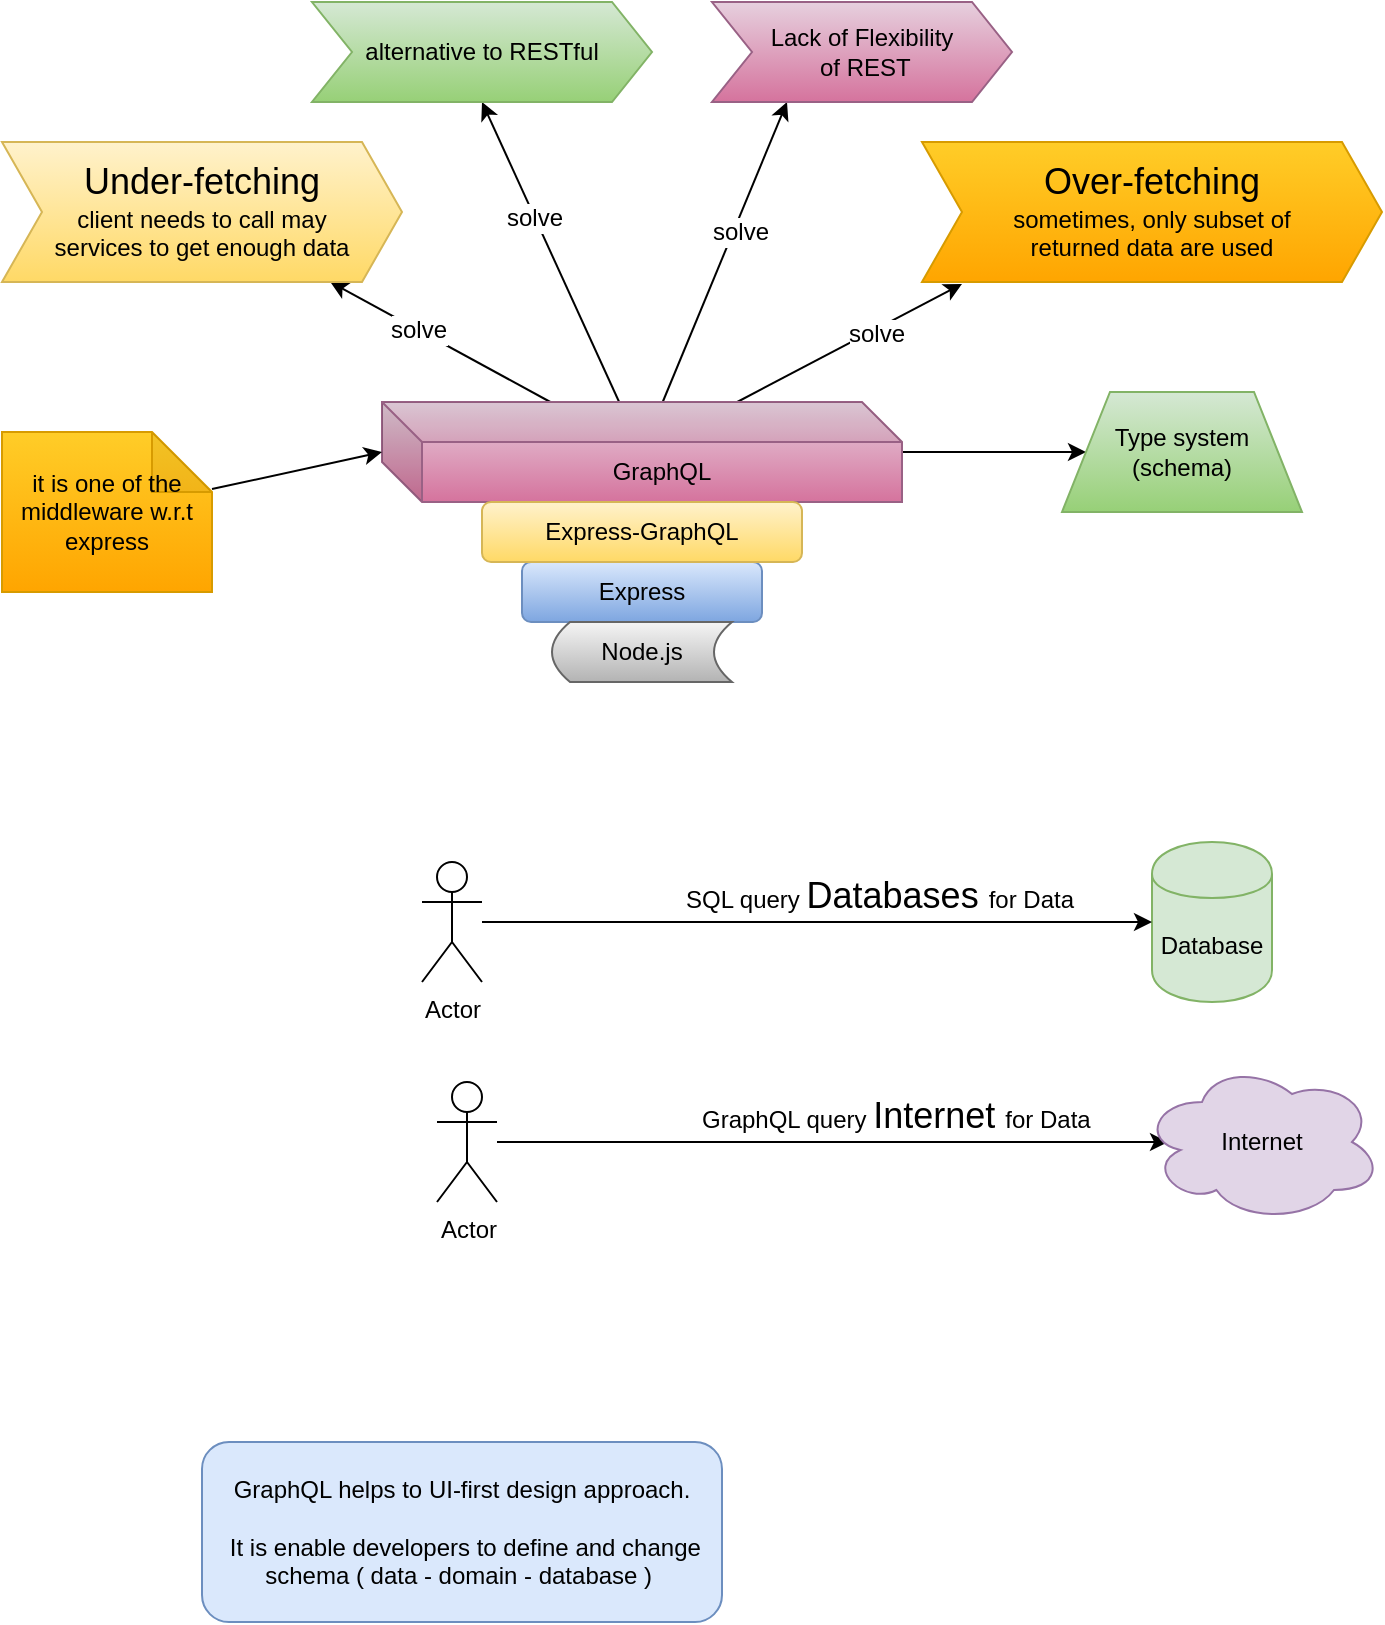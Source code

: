 <mxfile version="11.3.0" type="device" pages="1"><diagram id="Qoy6k9oD5Yo2G4-GYHYo" name="Page-1"><mxGraphModel dx="838" dy="480" grid="1" gridSize="10" guides="1" tooltips="1" connect="1" arrows="1" fold="1" page="1" pageScale="1" pageWidth="850" pageHeight="1100" math="0" shadow="0"><root><mxCell id="0"/><mxCell id="1" parent="0"/><mxCell id="6mEB8NatHu_p4w-Cchmi-1" value="Express" style="rounded=1;whiteSpace=wrap;html=1;gradientColor=#7ea6e0;fillColor=#dae8fc;strokeColor=#6c8ebf;" parent="1" vertex="1"><mxGeometry x="290" y="300" width="120" height="30" as="geometry"/></mxCell><mxCell id="6mEB8NatHu_p4w-Cchmi-10" style="edgeStyle=none;rounded=0;orthogonalLoop=1;jettySize=auto;html=1;entryX=0.087;entryY=1.014;entryDx=0;entryDy=0;entryPerimeter=0;" parent="1" source="6mEB8NatHu_p4w-Cchmi-2" target="6mEB8NatHu_p4w-Cchmi-8" edge="1"><mxGeometry relative="1" as="geometry"/></mxCell><mxCell id="6mEB8NatHu_p4w-Cchmi-11" value="solve" style="text;html=1;align=center;verticalAlign=middle;resizable=0;points=[];;labelBackgroundColor=#ffffff;" parent="6mEB8NatHu_p4w-Cchmi-10" vertex="1" connectable="0"><mxGeometry x="0.216" y="-2" relative="1" as="geometry"><mxPoint as="offset"/></mxGeometry></mxCell><mxCell id="6mEB8NatHu_p4w-Cchmi-12" style="edgeStyle=none;rounded=0;orthogonalLoop=1;jettySize=auto;html=1;" parent="1" source="6mEB8NatHu_p4w-Cchmi-2" target="6mEB8NatHu_p4w-Cchmi-7" edge="1"><mxGeometry relative="1" as="geometry"/></mxCell><mxCell id="6mEB8NatHu_p4w-Cchmi-17" value="solve" style="text;html=1;align=center;verticalAlign=middle;resizable=0;points=[];;labelBackgroundColor=#ffffff;" parent="6mEB8NatHu_p4w-Cchmi-12" vertex="1" connectable="0"><mxGeometry x="0.202" relative="1" as="geometry"><mxPoint as="offset"/></mxGeometry></mxCell><mxCell id="6mEB8NatHu_p4w-Cchmi-13" style="edgeStyle=none;rounded=0;orthogonalLoop=1;jettySize=auto;html=1;entryX=0.5;entryY=1;entryDx=0;entryDy=0;" parent="1" source="6mEB8NatHu_p4w-Cchmi-2" target="6mEB8NatHu_p4w-Cchmi-6" edge="1"><mxGeometry relative="1" as="geometry"/></mxCell><mxCell id="6mEB8NatHu_p4w-Cchmi-16" value="solve" style="text;html=1;align=center;verticalAlign=middle;resizable=0;points=[];;labelBackgroundColor=#ffffff;" parent="6mEB8NatHu_p4w-Cchmi-13" vertex="1" connectable="0"><mxGeometry x="0.231" y="1" relative="1" as="geometry"><mxPoint as="offset"/></mxGeometry></mxCell><mxCell id="6mEB8NatHu_p4w-Cchmi-14" style="edgeStyle=none;rounded=0;orthogonalLoop=1;jettySize=auto;html=1;entryX=0.25;entryY=1;entryDx=0;entryDy=0;" parent="1" source="6mEB8NatHu_p4w-Cchmi-2" target="6mEB8NatHu_p4w-Cchmi-5" edge="1"><mxGeometry relative="1" as="geometry"/></mxCell><mxCell id="6mEB8NatHu_p4w-Cchmi-15" value="solve" style="text;html=1;align=center;verticalAlign=middle;resizable=0;points=[];;labelBackgroundColor=#ffffff;" parent="6mEB8NatHu_p4w-Cchmi-14" vertex="1" connectable="0"><mxGeometry x="0.156" y="-3" relative="1" as="geometry"><mxPoint as="offset"/></mxGeometry></mxCell><mxCell id="6mEB8NatHu_p4w-Cchmi-20" style="edgeStyle=none;rounded=0;orthogonalLoop=1;jettySize=auto;html=1;entryX=0;entryY=0.5;entryDx=0;entryDy=0;" parent="1" source="6mEB8NatHu_p4w-Cchmi-2" target="6mEB8NatHu_p4w-Cchmi-19" edge="1"><mxGeometry relative="1" as="geometry"/></mxCell><mxCell id="6mEB8NatHu_p4w-Cchmi-2" value="GraphQL" style="shape=cube;whiteSpace=wrap;html=1;boundedLbl=1;backgroundOutline=1;darkOpacity=0.05;darkOpacity2=0.1;gradientColor=#d5739d;fillColor=#e6d0de;strokeColor=#996185;" parent="1" vertex="1"><mxGeometry x="220" y="220" width="260" height="50" as="geometry"/></mxCell><mxCell id="6mEB8NatHu_p4w-Cchmi-3" value="Express-GraphQL" style="rounded=1;whiteSpace=wrap;html=1;gradientColor=#ffd966;fillColor=#fff2cc;strokeColor=#d6b656;" parent="1" vertex="1"><mxGeometry x="270" y="270" width="160" height="30" as="geometry"/></mxCell><mxCell id="6mEB8NatHu_p4w-Cchmi-4" value="Node.js" style="shape=dataStorage;whiteSpace=wrap;html=1;gradientColor=#b3b3b3;fillColor=#f5f5f5;strokeColor=#666666;" parent="1" vertex="1"><mxGeometry x="305" y="330" width="90" height="30" as="geometry"/></mxCell><mxCell id="6mEB8NatHu_p4w-Cchmi-5" value="Lack of Flexibility&lt;br&gt;&amp;nbsp;of REST" style="shape=step;perimeter=stepPerimeter;whiteSpace=wrap;html=1;fixedSize=1;gradientColor=#d5739d;fillColor=#e6d0de;strokeColor=#996185;" parent="1" vertex="1"><mxGeometry x="385" y="20" width="150" height="50" as="geometry"/></mxCell><mxCell id="6mEB8NatHu_p4w-Cchmi-6" value="alternative to RESTful" style="shape=step;perimeter=stepPerimeter;whiteSpace=wrap;html=1;fixedSize=1;gradientColor=#97d077;fillColor=#d5e8d4;strokeColor=#82b366;" parent="1" vertex="1"><mxGeometry x="185" y="20" width="170" height="50" as="geometry"/></mxCell><mxCell id="6mEB8NatHu_p4w-Cchmi-7" value="&lt;font style=&quot;font-size: 18px&quot;&gt;Under-fetching&lt;/font&gt;&lt;br&gt;client needs to call may &lt;br&gt;services to get enough data" style="shape=step;perimeter=stepPerimeter;whiteSpace=wrap;html=1;fixedSize=1;gradientColor=#ffd966;fillColor=#fff2cc;strokeColor=#d6b656;" parent="1" vertex="1"><mxGeometry x="30" y="90" width="200" height="70" as="geometry"/></mxCell><mxCell id="6mEB8NatHu_p4w-Cchmi-8" value="&lt;font style=&quot;font-size: 18px&quot;&gt;Over-fetching&lt;/font&gt;&lt;br&gt;sometimes, only subset of &lt;br&gt;returned data are used" style="shape=step;perimeter=stepPerimeter;whiteSpace=wrap;html=1;fixedSize=1;gradientColor=#ffa500;fillColor=#ffcd28;strokeColor=#d79b00;" parent="1" vertex="1"><mxGeometry x="490" y="90" width="230" height="70" as="geometry"/></mxCell><mxCell id="6mEB8NatHu_p4w-Cchmi-18" style="edgeStyle=none;rounded=0;orthogonalLoop=1;jettySize=auto;html=1;entryX=0;entryY=0;entryDx=0;entryDy=25;entryPerimeter=0;" parent="1" source="6mEB8NatHu_p4w-Cchmi-9" target="6mEB8NatHu_p4w-Cchmi-2" edge="1"><mxGeometry relative="1" as="geometry"/></mxCell><mxCell id="6mEB8NatHu_p4w-Cchmi-9" value="it is one of the middleware w.r.t express" style="shape=note;whiteSpace=wrap;html=1;backgroundOutline=1;darkOpacity=0.05;gradientColor=#ffa500;fillColor=#ffcd28;strokeColor=#d79b00;" parent="1" vertex="1"><mxGeometry x="30" y="235" width="105" height="80" as="geometry"/></mxCell><mxCell id="6mEB8NatHu_p4w-Cchmi-19" value="Type system&lt;br&gt;(schema)" style="shape=trapezoid;perimeter=trapezoidPerimeter;whiteSpace=wrap;html=1;gradientColor=#97d077;fillColor=#d5e8d4;strokeColor=#82b366;" parent="1" vertex="1"><mxGeometry x="560" y="215" width="120" height="60" as="geometry"/></mxCell><mxCell id="Wznxpw6wHHNrPvQJA4Ma-1" value="Database" style="shape=cylinder;whiteSpace=wrap;html=1;boundedLbl=1;backgroundOutline=1;fillColor=#d5e8d4;strokeColor=#82b366;" parent="1" vertex="1"><mxGeometry x="605" y="440" width="60" height="80" as="geometry"/></mxCell><mxCell id="Wznxpw6wHHNrPvQJA4Ma-6" style="edgeStyle=orthogonalEdgeStyle;rounded=0;orthogonalLoop=1;jettySize=auto;html=1;entryX=0;entryY=0.5;entryDx=0;entryDy=0;" parent="1" source="Wznxpw6wHHNrPvQJA4Ma-2" target="Wznxpw6wHHNrPvQJA4Ma-1" edge="1"><mxGeometry relative="1" as="geometry"/></mxCell><mxCell id="Wznxpw6wHHNrPvQJA4Ma-2" value="Actor" style="shape=umlActor;verticalLabelPosition=bottom;labelBackgroundColor=#ffffff;verticalAlign=top;html=1;outlineConnect=0;" parent="1" vertex="1"><mxGeometry x="240" y="450" width="30" height="60" as="geometry"/></mxCell><mxCell id="Wznxpw6wHHNrPvQJA4Ma-7" value="SQL query &lt;font style=&quot;font-size: 18px&quot;&gt;Databases &lt;/font&gt;for Data" style="text;html=1;resizable=0;points=[];autosize=1;align=left;verticalAlign=top;spacingTop=-4;" parent="1" vertex="1"><mxGeometry x="370" y="454" width="210" height="20" as="geometry"/></mxCell><mxCell id="Wznxpw6wHHNrPvQJA4Ma-9" style="edgeStyle=orthogonalEdgeStyle;rounded=0;orthogonalLoop=1;jettySize=auto;html=1;entryX=0;entryY=0.5;entryDx=0;entryDy=0;" parent="1" source="Wznxpw6wHHNrPvQJA4Ma-10" edge="1"><mxGeometry relative="1" as="geometry"><mxPoint x="613" y="590" as="targetPoint"/></mxGeometry></mxCell><mxCell id="Wznxpw6wHHNrPvQJA4Ma-10" value="Actor" style="shape=umlActor;verticalLabelPosition=bottom;labelBackgroundColor=#ffffff;verticalAlign=top;html=1;outlineConnect=0;" parent="1" vertex="1"><mxGeometry x="247.5" y="560" width="30" height="60" as="geometry"/></mxCell><mxCell id="Wznxpw6wHHNrPvQJA4Ma-11" value="GraphQL query &lt;font style=&quot;font-size: 18px&quot;&gt;Internet &lt;/font&gt;for Data" style="text;html=1;resizable=0;points=[];autosize=1;align=left;verticalAlign=top;spacingTop=-4;" parent="1" vertex="1"><mxGeometry x="377.5" y="564" width="210" height="20" as="geometry"/></mxCell><mxCell id="Wznxpw6wHHNrPvQJA4Ma-12" value="Internet" style="ellipse;shape=cloud;whiteSpace=wrap;html=1;fillColor=#e1d5e7;strokeColor=#9673a6;" parent="1" vertex="1"><mxGeometry x="600" y="550" width="120" height="80" as="geometry"/></mxCell><mxCell id="16PTjCp3BNVq3AEoJKGc-1" value="GraphQL helps to UI-first design approach.&lt;br&gt;&lt;br&gt;&amp;nbsp;It is enable developers to define and change schema ( data - domain - database )&amp;nbsp;" style="rounded=1;whiteSpace=wrap;html=1;fillColor=#dae8fc;strokeColor=#6c8ebf;" vertex="1" parent="1"><mxGeometry x="130" y="740" width="260" height="90" as="geometry"/></mxCell></root></mxGraphModel></diagram></mxfile>